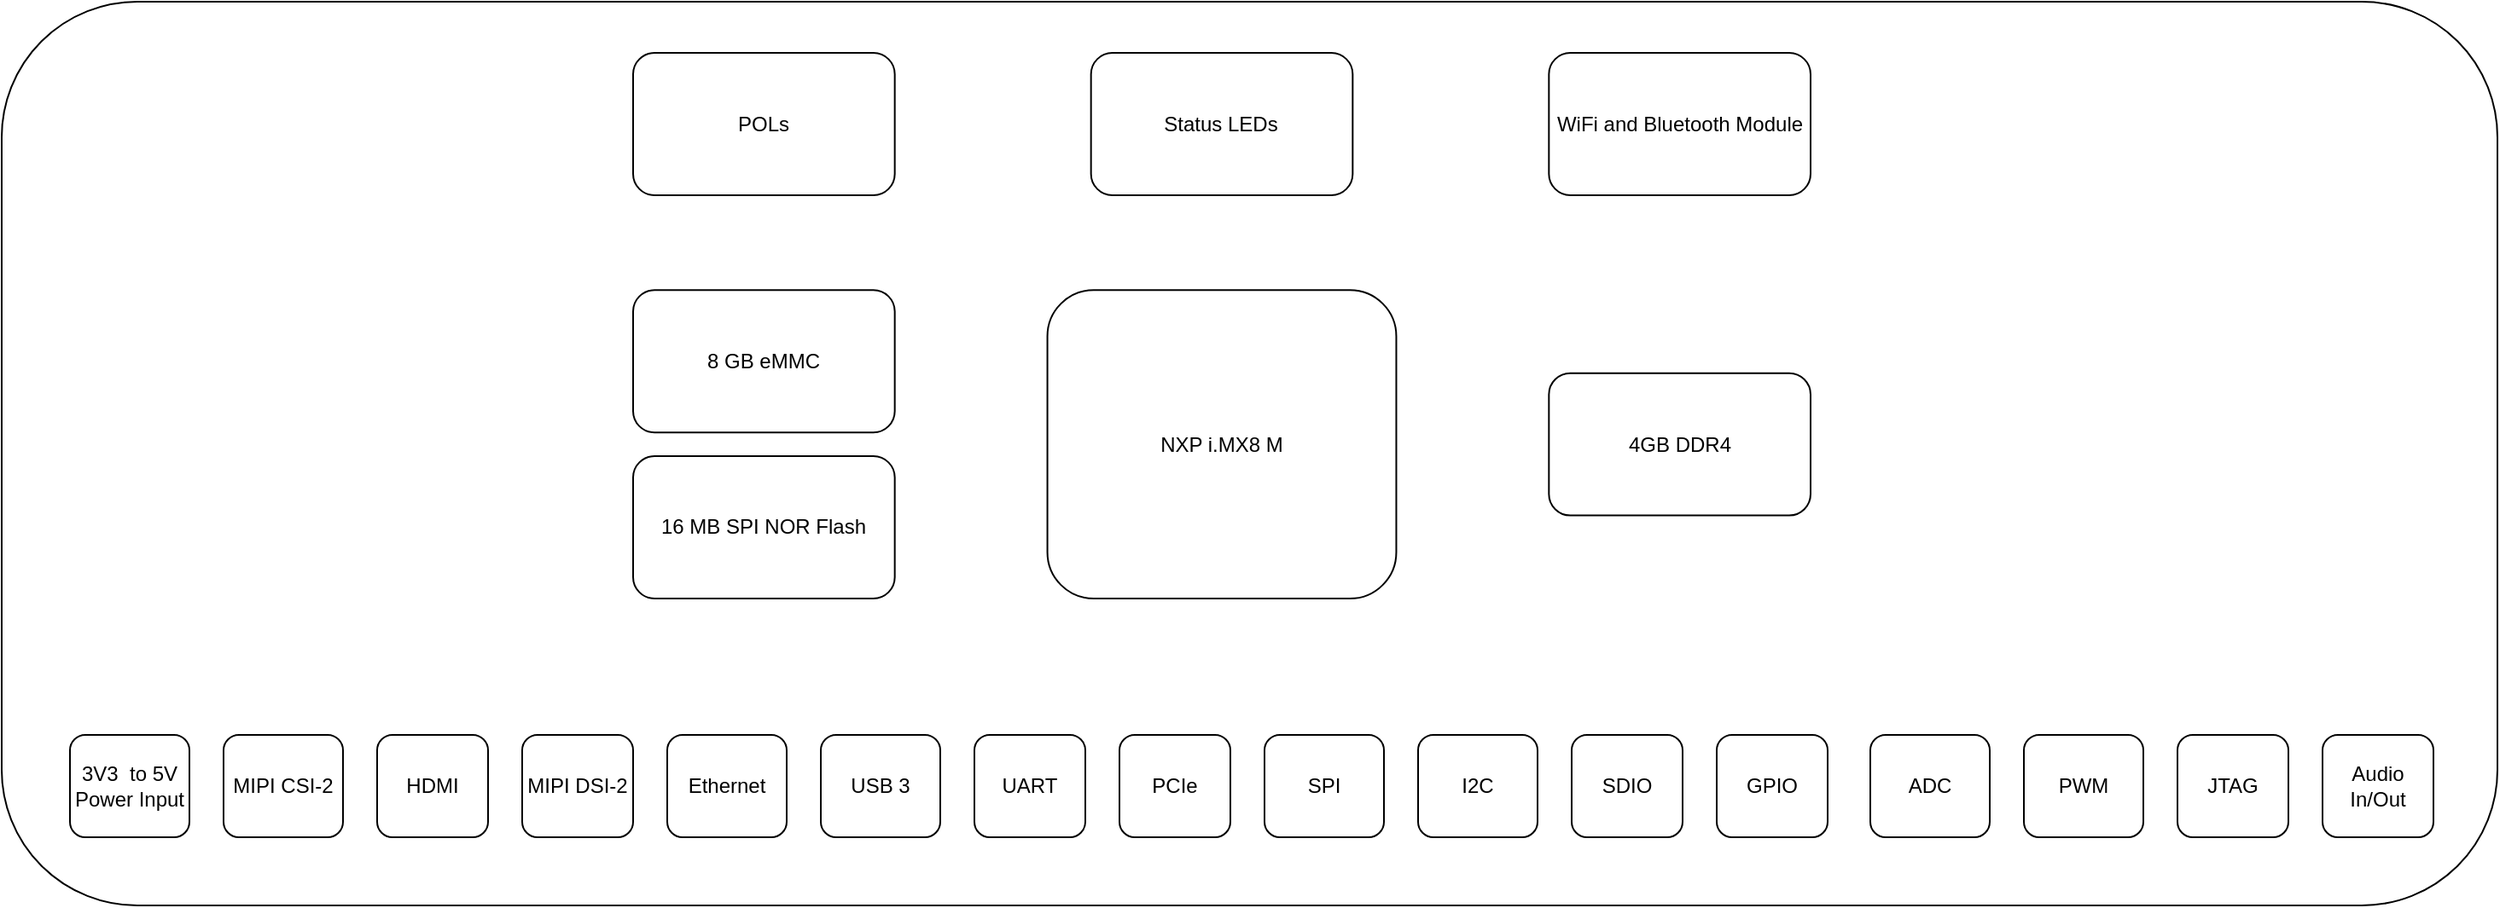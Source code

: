<mxfile version="22.1.8" type="github">
  <diagram name="Page-1" id="rHtakyohWLInFAEIe9Pt">
    <mxGraphModel dx="2443" dy="867" grid="1" gridSize="10" guides="1" tooltips="1" connect="1" arrows="1" fold="1" page="1" pageScale="1" pageWidth="850" pageHeight="1100" math="0" shadow="0">
      <root>
        <mxCell id="0" />
        <mxCell id="1" parent="0" />
        <mxCell id="WBh8jxrWPHJP9RiaWdIm-32" value="" style="rounded=1;whiteSpace=wrap;html=1;" vertex="1" parent="1">
          <mxGeometry x="-340" y="10" width="1462.5" height="530" as="geometry" />
        </mxCell>
        <mxCell id="WBh8jxrWPHJP9RiaWdIm-7" value="3V3&amp;nbsp; to 5V Power Input" style="rounded=1;whiteSpace=wrap;html=1;" vertex="1" parent="1">
          <mxGeometry x="-300" y="440" width="70" height="60" as="geometry" />
        </mxCell>
        <mxCell id="WBh8jxrWPHJP9RiaWdIm-8" value="MIPI CSI-2" style="rounded=1;whiteSpace=wrap;html=1;" vertex="1" parent="1">
          <mxGeometry x="-210" y="440" width="70" height="60" as="geometry" />
        </mxCell>
        <mxCell id="WBh8jxrWPHJP9RiaWdIm-9" value="HDMI" style="rounded=1;whiteSpace=wrap;html=1;" vertex="1" parent="1">
          <mxGeometry x="-120" y="440" width="65" height="60" as="geometry" />
        </mxCell>
        <mxCell id="WBh8jxrWPHJP9RiaWdIm-10" value="MIPI DSI-2" style="rounded=1;whiteSpace=wrap;html=1;" vertex="1" parent="1">
          <mxGeometry x="-35" y="440" width="65" height="60" as="geometry" />
        </mxCell>
        <mxCell id="WBh8jxrWPHJP9RiaWdIm-19" value="Ethernet" style="rounded=1;whiteSpace=wrap;html=1;" vertex="1" parent="1">
          <mxGeometry x="50" y="440" width="70" height="60" as="geometry" />
        </mxCell>
        <mxCell id="WBh8jxrWPHJP9RiaWdIm-20" value="USB 3" style="rounded=1;whiteSpace=wrap;html=1;" vertex="1" parent="1">
          <mxGeometry x="140" y="440" width="70" height="60" as="geometry" />
        </mxCell>
        <mxCell id="WBh8jxrWPHJP9RiaWdIm-21" value="UART" style="rounded=1;whiteSpace=wrap;html=1;" vertex="1" parent="1">
          <mxGeometry x="230" y="440" width="65" height="60" as="geometry" />
        </mxCell>
        <mxCell id="WBh8jxrWPHJP9RiaWdIm-22" value="PCIe" style="rounded=1;whiteSpace=wrap;html=1;" vertex="1" parent="1">
          <mxGeometry x="315" y="440" width="65" height="60" as="geometry" />
        </mxCell>
        <mxCell id="WBh8jxrWPHJP9RiaWdIm-23" value="SPI" style="rounded=1;whiteSpace=wrap;html=1;" vertex="1" parent="1">
          <mxGeometry x="400" y="440" width="70" height="60" as="geometry" />
        </mxCell>
        <mxCell id="WBh8jxrWPHJP9RiaWdIm-24" value="I2C" style="rounded=1;whiteSpace=wrap;html=1;" vertex="1" parent="1">
          <mxGeometry x="490" y="440" width="70" height="60" as="geometry" />
        </mxCell>
        <mxCell id="WBh8jxrWPHJP9RiaWdIm-25" value="SDIO" style="rounded=1;whiteSpace=wrap;html=1;" vertex="1" parent="1">
          <mxGeometry x="580" y="440" width="65" height="60" as="geometry" />
        </mxCell>
        <mxCell id="WBh8jxrWPHJP9RiaWdIm-26" value="GPIO" style="rounded=1;whiteSpace=wrap;html=1;" vertex="1" parent="1">
          <mxGeometry x="665" y="440" width="65" height="60" as="geometry" />
        </mxCell>
        <mxCell id="WBh8jxrWPHJP9RiaWdIm-27" value="ADC" style="rounded=1;whiteSpace=wrap;html=1;" vertex="1" parent="1">
          <mxGeometry x="755" y="440" width="70" height="60" as="geometry" />
        </mxCell>
        <mxCell id="WBh8jxrWPHJP9RiaWdIm-28" value="PWM" style="rounded=1;whiteSpace=wrap;html=1;" vertex="1" parent="1">
          <mxGeometry x="845" y="440" width="70" height="60" as="geometry" />
        </mxCell>
        <mxCell id="WBh8jxrWPHJP9RiaWdIm-29" value="JTAG" style="rounded=1;whiteSpace=wrap;html=1;" vertex="1" parent="1">
          <mxGeometry x="935" y="440" width="65" height="60" as="geometry" />
        </mxCell>
        <mxCell id="WBh8jxrWPHJP9RiaWdIm-2" value="NXP i.MX8 M" style="rounded=1;whiteSpace=wrap;html=1;container=0;" vertex="1" parent="1">
          <mxGeometry x="272.778" y="179.13" width="204.444" height="180.87" as="geometry" />
        </mxCell>
        <mxCell id="WBh8jxrWPHJP9RiaWdIm-3" value="4GB DDR4" style="rounded=1;whiteSpace=wrap;html=1;container=0;" vertex="1" parent="1">
          <mxGeometry x="566.667" y="227.826" width="153.333" height="83.478" as="geometry" />
        </mxCell>
        <mxCell id="WBh8jxrWPHJP9RiaWdIm-4" value="8 GB eMMC" style="rounded=1;whiteSpace=wrap;html=1;container=0;" vertex="1" parent="1">
          <mxGeometry x="30" y="179.13" width="153.333" height="83.478" as="geometry" />
        </mxCell>
        <mxCell id="WBh8jxrWPHJP9RiaWdIm-5" value="16 MB SPI NOR Flash" style="rounded=1;whiteSpace=wrap;html=1;container=0;" vertex="1" parent="1">
          <mxGeometry x="30" y="276.522" width="153.333" height="83.478" as="geometry" />
        </mxCell>
        <mxCell id="WBh8jxrWPHJP9RiaWdIm-6" value="WiFi and Bluetooth Module" style="rounded=1;whiteSpace=wrap;html=1;container=0;" vertex="1" parent="1">
          <mxGeometry x="566.667" y="40" width="153.333" height="83.478" as="geometry" />
        </mxCell>
        <mxCell id="WBh8jxrWPHJP9RiaWdIm-17" value="POLs" style="rounded=1;whiteSpace=wrap;html=1;container=0;" vertex="1" parent="1">
          <mxGeometry x="30" y="40" width="153.333" height="83.478" as="geometry" />
        </mxCell>
        <mxCell id="WBh8jxrWPHJP9RiaWdIm-18" value="Status LEDs" style="rounded=1;whiteSpace=wrap;html=1;container=0;" vertex="1" parent="1">
          <mxGeometry x="298.333" y="40" width="153.333" height="83.478" as="geometry" />
        </mxCell>
        <mxCell id="WBh8jxrWPHJP9RiaWdIm-33" value="Audio In/Out" style="rounded=1;whiteSpace=wrap;html=1;" vertex="1" parent="1">
          <mxGeometry x="1020" y="440" width="65" height="60" as="geometry" />
        </mxCell>
      </root>
    </mxGraphModel>
  </diagram>
</mxfile>

